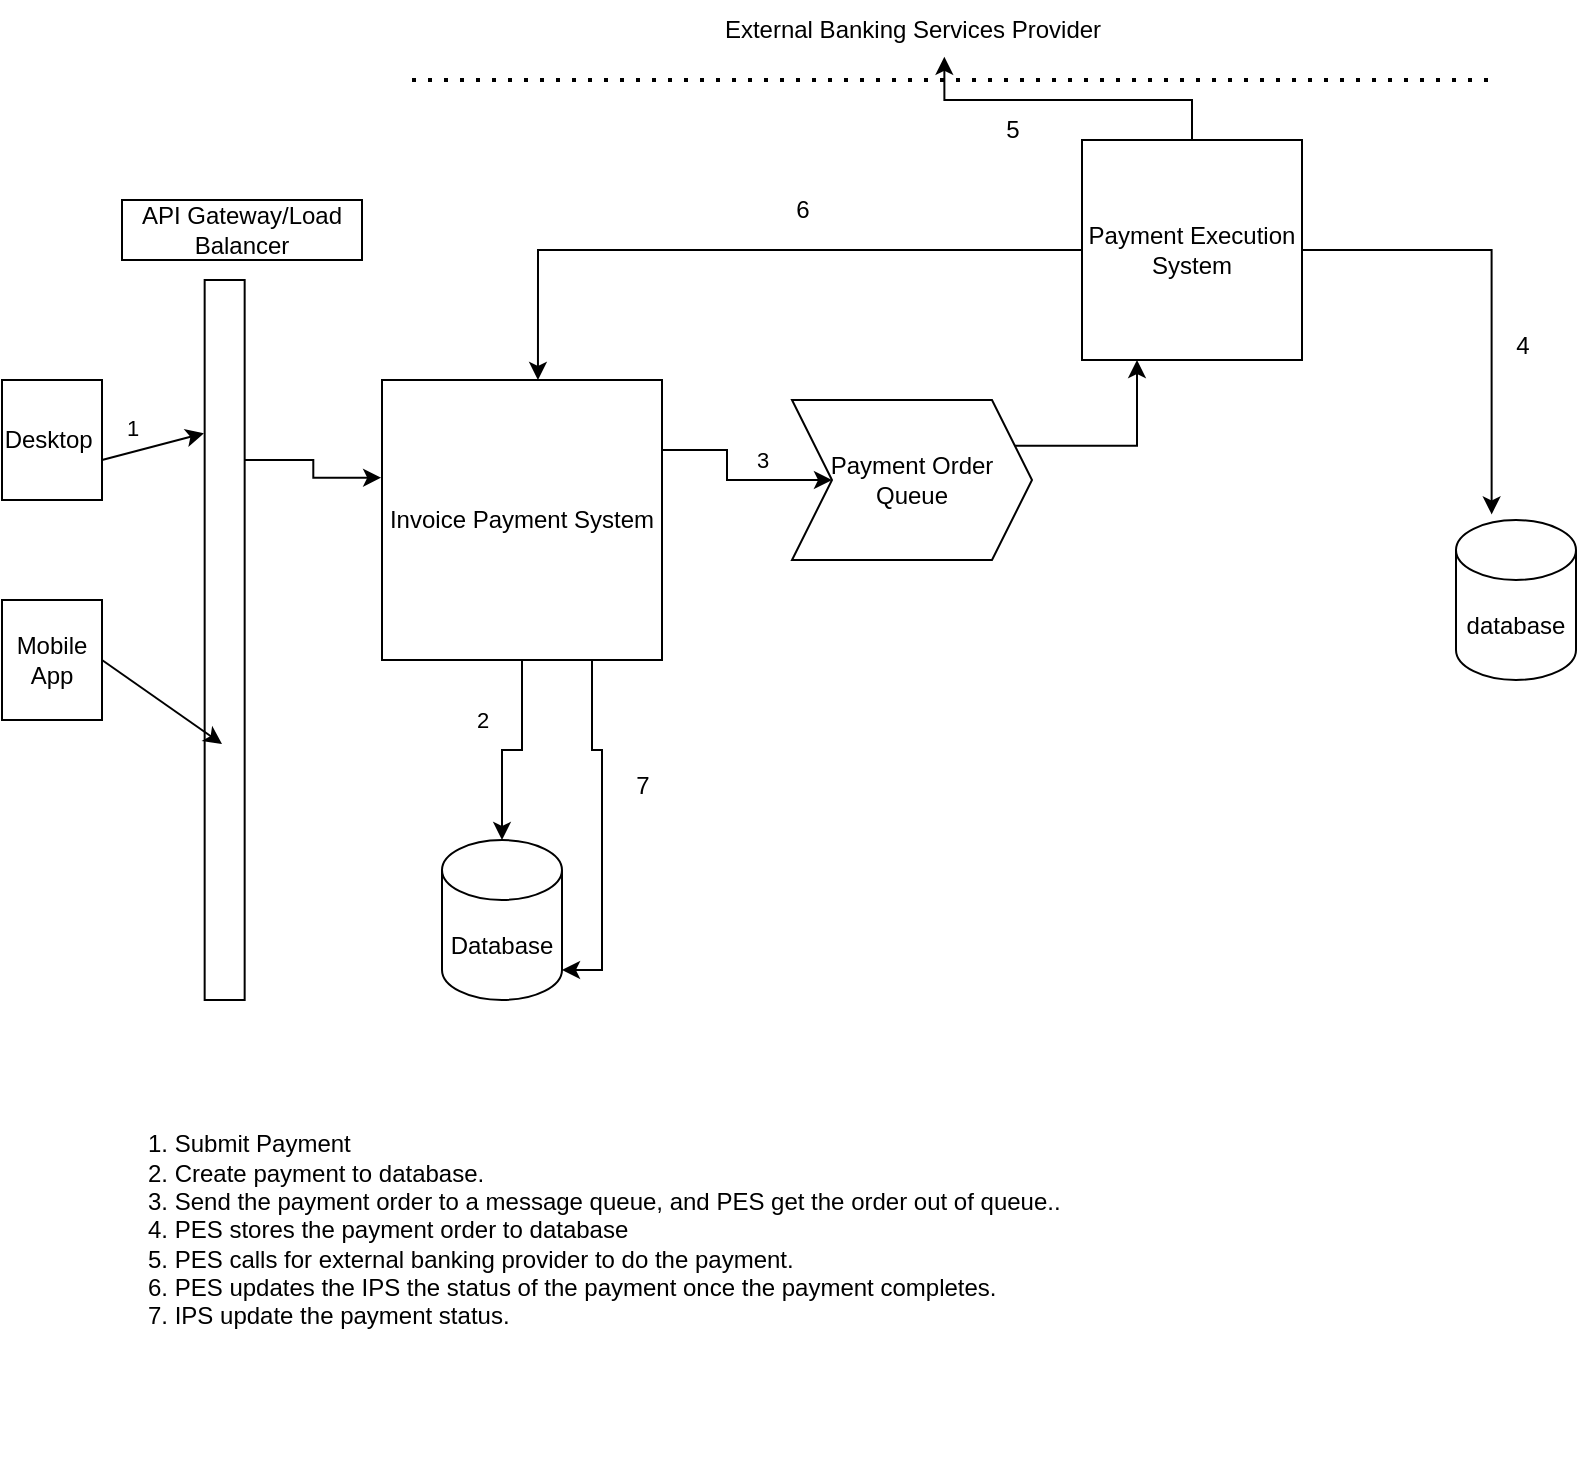 <mxfile version="22.0.4" type="device">
  <diagram id="C5RBs43oDa-KdzZeNtuy" name="Page-1">
    <mxGraphModel dx="980" dy="713" grid="1" gridSize="10" guides="1" tooltips="1" connect="1" arrows="1" fold="1" page="1" pageScale="1" pageWidth="827" pageHeight="1169" math="0" shadow="0">
      <root>
        <mxCell id="WIyWlLk6GJQsqaUBKTNV-0" />
        <mxCell id="WIyWlLk6GJQsqaUBKTNV-1" parent="WIyWlLk6GJQsqaUBKTNV-0" />
        <mxCell id="_H61D78e8y3B9Mx7qabn-0" value="Desktop&amp;nbsp;" style="rounded=0;whiteSpace=wrap;html=1;" vertex="1" parent="WIyWlLk6GJQsqaUBKTNV-1">
          <mxGeometry x="40" y="250" width="50" height="60" as="geometry" />
        </mxCell>
        <mxCell id="_H61D78e8y3B9Mx7qabn-1" value="Mobile App" style="rounded=0;whiteSpace=wrap;html=1;" vertex="1" parent="WIyWlLk6GJQsqaUBKTNV-1">
          <mxGeometry x="40" y="360" width="50" height="60" as="geometry" />
        </mxCell>
        <mxCell id="_H61D78e8y3B9Mx7qabn-4" value="" style="rounded=0;whiteSpace=wrap;html=1;" vertex="1" parent="WIyWlLk6GJQsqaUBKTNV-1">
          <mxGeometry x="141.33" y="200" width="20" height="360" as="geometry" />
        </mxCell>
        <mxCell id="_H61D78e8y3B9Mx7qabn-6" value="" style="endArrow=classic;html=1;rounded=0;entryX=-0.02;entryY=0.213;entryDx=0;entryDy=0;entryPerimeter=0;" edge="1" parent="WIyWlLk6GJQsqaUBKTNV-1" target="_H61D78e8y3B9Mx7qabn-4">
          <mxGeometry width="50" height="50" relative="1" as="geometry">
            <mxPoint x="90" y="290" as="sourcePoint" />
            <mxPoint x="140" y="240" as="targetPoint" />
          </mxGeometry>
        </mxCell>
        <mxCell id="_H61D78e8y3B9Mx7qabn-14" value="1" style="edgeLabel;html=1;align=center;verticalAlign=middle;resizable=0;points=[];" vertex="1" connectable="0" parent="_H61D78e8y3B9Mx7qabn-6">
          <mxGeometry x="-0.051" y="-2" relative="1" as="geometry">
            <mxPoint x="-10" y="-12" as="offset" />
          </mxGeometry>
        </mxCell>
        <mxCell id="_H61D78e8y3B9Mx7qabn-19" value="2" style="edgeLabel;html=1;align=center;verticalAlign=middle;resizable=0;points=[];" vertex="1" connectable="0" parent="_H61D78e8y3B9Mx7qabn-6">
          <mxGeometry x="-0.051" y="-2" relative="1" as="geometry">
            <mxPoint x="165" y="134" as="offset" />
          </mxGeometry>
        </mxCell>
        <mxCell id="_H61D78e8y3B9Mx7qabn-7" value="" style="endArrow=classic;html=1;rounded=0;entryX=-0.02;entryY=0.213;entryDx=0;entryDy=0;entryPerimeter=0;exitX=1;exitY=0.5;exitDx=0;exitDy=0;" edge="1" parent="WIyWlLk6GJQsqaUBKTNV-1" source="_H61D78e8y3B9Mx7qabn-1">
          <mxGeometry width="50" height="50" relative="1" as="geometry">
            <mxPoint x="80" y="585" as="sourcePoint" />
            <mxPoint x="150" y="432" as="targetPoint" />
          </mxGeometry>
        </mxCell>
        <mxCell id="_H61D78e8y3B9Mx7qabn-8" value="API Gateway/Load&lt;br&gt;Balancer" style="whiteSpace=wrap;html=1;" vertex="1" parent="WIyWlLk6GJQsqaUBKTNV-1">
          <mxGeometry x="100" y="160" width="120" height="30" as="geometry" />
        </mxCell>
        <mxCell id="_H61D78e8y3B9Mx7qabn-18" value="" style="edgeStyle=orthogonalEdgeStyle;rounded=0;orthogonalLoop=1;jettySize=auto;html=1;" edge="1" parent="WIyWlLk6GJQsqaUBKTNV-1" source="_H61D78e8y3B9Mx7qabn-10" target="_H61D78e8y3B9Mx7qabn-17">
          <mxGeometry relative="1" as="geometry" />
        </mxCell>
        <mxCell id="_H61D78e8y3B9Mx7qabn-35" style="edgeStyle=orthogonalEdgeStyle;rounded=0;orthogonalLoop=1;jettySize=auto;html=1;exitX=1;exitY=0.25;exitDx=0;exitDy=0;" edge="1" parent="WIyWlLk6GJQsqaUBKTNV-1" source="_H61D78e8y3B9Mx7qabn-10" target="_H61D78e8y3B9Mx7qabn-34">
          <mxGeometry relative="1" as="geometry" />
        </mxCell>
        <mxCell id="_H61D78e8y3B9Mx7qabn-10" value="Invoice Payment System" style="whiteSpace=wrap;html=1;aspect=fixed;" vertex="1" parent="WIyWlLk6GJQsqaUBKTNV-1">
          <mxGeometry x="230" y="250" width="140" height="140" as="geometry" />
        </mxCell>
        <mxCell id="_H61D78e8y3B9Mx7qabn-12" style="edgeStyle=orthogonalEdgeStyle;rounded=0;orthogonalLoop=1;jettySize=auto;html=1;exitX=1;exitY=0.25;exitDx=0;exitDy=0;entryX=-0.003;entryY=0.349;entryDx=0;entryDy=0;entryPerimeter=0;" edge="1" parent="WIyWlLk6GJQsqaUBKTNV-1" source="_H61D78e8y3B9Mx7qabn-4" target="_H61D78e8y3B9Mx7qabn-10">
          <mxGeometry relative="1" as="geometry" />
        </mxCell>
        <mxCell id="_H61D78e8y3B9Mx7qabn-13" value="Payment Execution System" style="whiteSpace=wrap;html=1;aspect=fixed;" vertex="1" parent="WIyWlLk6GJQsqaUBKTNV-1">
          <mxGeometry x="580" y="130" width="110" height="110" as="geometry" />
        </mxCell>
        <mxCell id="_H61D78e8y3B9Mx7qabn-16" value="1. Submit Payment&lt;br&gt;2. Create payment to database.&lt;br&gt;3. Send the payment order to a message queue, and PES get the order out of queue..&lt;br&gt;4. PES stores the payment order to database&lt;br&gt;5. PES calls for external banking provider to do the payment.&lt;br&gt;6. PES updates the IPS the status of the payment once the payment completes.&lt;br&gt;7. IPS update the payment status." style="text;strokeColor=none;fillColor=none;html=1;whiteSpace=wrap;verticalAlign=middle;overflow=hidden;" vertex="1" parent="WIyWlLk6GJQsqaUBKTNV-1">
          <mxGeometry x="111" y="560" width="530" height="230" as="geometry" />
        </mxCell>
        <mxCell id="_H61D78e8y3B9Mx7qabn-17" value="Database" style="shape=cylinder3;whiteSpace=wrap;html=1;boundedLbl=1;backgroundOutline=1;size=15;" vertex="1" parent="WIyWlLk6GJQsqaUBKTNV-1">
          <mxGeometry x="260" y="480" width="60" height="80" as="geometry" />
        </mxCell>
        <mxCell id="_H61D78e8y3B9Mx7qabn-21" value="3" style="edgeLabel;html=1;align=center;verticalAlign=middle;resizable=0;points=[];" vertex="1" connectable="0" parent="WIyWlLk6GJQsqaUBKTNV-1">
          <mxGeometry x="425" y="280" as="geometry">
            <mxPoint x="-5" y="10" as="offset" />
          </mxGeometry>
        </mxCell>
        <mxCell id="_H61D78e8y3B9Mx7qabn-22" value="database" style="shape=cylinder3;whiteSpace=wrap;html=1;boundedLbl=1;backgroundOutline=1;size=15;" vertex="1" parent="WIyWlLk6GJQsqaUBKTNV-1">
          <mxGeometry x="767" y="320" width="60" height="80" as="geometry" />
        </mxCell>
        <mxCell id="_H61D78e8y3B9Mx7qabn-25" value="" style="endArrow=none;dashed=1;html=1;dashPattern=1 3;strokeWidth=2;rounded=0;" edge="1" parent="WIyWlLk6GJQsqaUBKTNV-1">
          <mxGeometry width="50" height="50" relative="1" as="geometry">
            <mxPoint x="245" y="100" as="sourcePoint" />
            <mxPoint x="785" y="100" as="targetPoint" />
          </mxGeometry>
        </mxCell>
        <mxCell id="_H61D78e8y3B9Mx7qabn-26" value="External Banking Services Provider" style="text;html=1;align=center;verticalAlign=middle;resizable=0;points=[];autosize=1;strokeColor=none;fillColor=none;" vertex="1" parent="WIyWlLk6GJQsqaUBKTNV-1">
          <mxGeometry x="390" y="60" width="210" height="30" as="geometry" />
        </mxCell>
        <mxCell id="_H61D78e8y3B9Mx7qabn-27" style="edgeStyle=orthogonalEdgeStyle;rounded=0;orthogonalLoop=1;jettySize=auto;html=1;entryX=0.577;entryY=0.947;entryDx=0;entryDy=0;entryPerimeter=0;" edge="1" parent="WIyWlLk6GJQsqaUBKTNV-1" source="_H61D78e8y3B9Mx7qabn-13" target="_H61D78e8y3B9Mx7qabn-26">
          <mxGeometry relative="1" as="geometry" />
        </mxCell>
        <mxCell id="_H61D78e8y3B9Mx7qabn-28" value="5" style="text;html=1;align=center;verticalAlign=middle;resizable=0;points=[];autosize=1;strokeColor=none;fillColor=none;" vertex="1" parent="WIyWlLk6GJQsqaUBKTNV-1">
          <mxGeometry x="530" y="110" width="30" height="30" as="geometry" />
        </mxCell>
        <mxCell id="_H61D78e8y3B9Mx7qabn-30" value="6" style="text;html=1;align=center;verticalAlign=middle;resizable=0;points=[];autosize=1;strokeColor=none;fillColor=none;" vertex="1" parent="WIyWlLk6GJQsqaUBKTNV-1">
          <mxGeometry x="425" y="150" width="30" height="30" as="geometry" />
        </mxCell>
        <mxCell id="_H61D78e8y3B9Mx7qabn-31" style="edgeStyle=orthogonalEdgeStyle;rounded=0;orthogonalLoop=1;jettySize=auto;html=1;exitX=0.75;exitY=1;exitDx=0;exitDy=0;entryX=1;entryY=1;entryDx=0;entryDy=-15;entryPerimeter=0;" edge="1" parent="WIyWlLk6GJQsqaUBKTNV-1" source="_H61D78e8y3B9Mx7qabn-10" target="_H61D78e8y3B9Mx7qabn-17">
          <mxGeometry relative="1" as="geometry" />
        </mxCell>
        <mxCell id="_H61D78e8y3B9Mx7qabn-32" value="7" style="text;html=1;align=center;verticalAlign=middle;resizable=0;points=[];autosize=1;strokeColor=none;fillColor=none;" vertex="1" parent="WIyWlLk6GJQsqaUBKTNV-1">
          <mxGeometry x="345" y="438" width="30" height="30" as="geometry" />
        </mxCell>
        <mxCell id="_H61D78e8y3B9Mx7qabn-36" style="edgeStyle=orthogonalEdgeStyle;rounded=0;orthogonalLoop=1;jettySize=auto;html=1;exitX=1;exitY=0.25;exitDx=0;exitDy=0;entryX=0.25;entryY=1;entryDx=0;entryDy=0;" edge="1" parent="WIyWlLk6GJQsqaUBKTNV-1" source="_H61D78e8y3B9Mx7qabn-34" target="_H61D78e8y3B9Mx7qabn-13">
          <mxGeometry relative="1" as="geometry" />
        </mxCell>
        <mxCell id="_H61D78e8y3B9Mx7qabn-34" value="Payment Order Queue" style="shape=step;perimeter=stepPerimeter;whiteSpace=wrap;html=1;fixedSize=1;" vertex="1" parent="WIyWlLk6GJQsqaUBKTNV-1">
          <mxGeometry x="435" y="260" width="120" height="80" as="geometry" />
        </mxCell>
        <mxCell id="_H61D78e8y3B9Mx7qabn-37" value="" style="edgeStyle=orthogonalEdgeStyle;rounded=0;orthogonalLoop=1;jettySize=auto;html=1;entryX=0.297;entryY=-0.035;entryDx=0;entryDy=0;entryPerimeter=0;" edge="1" parent="WIyWlLk6GJQsqaUBKTNV-1" source="_H61D78e8y3B9Mx7qabn-13" target="_H61D78e8y3B9Mx7qabn-22">
          <mxGeometry relative="1" as="geometry">
            <mxPoint x="770" y="265" as="targetPoint" />
            <mxPoint x="690" y="185" as="sourcePoint" />
          </mxGeometry>
        </mxCell>
        <mxCell id="_H61D78e8y3B9Mx7qabn-38" value="4" style="text;html=1;align=center;verticalAlign=middle;resizable=0;points=[];autosize=1;strokeColor=none;fillColor=none;" vertex="1" parent="WIyWlLk6GJQsqaUBKTNV-1">
          <mxGeometry x="785" y="218" width="30" height="30" as="geometry" />
        </mxCell>
        <mxCell id="_H61D78e8y3B9Mx7qabn-39" style="edgeStyle=orthogonalEdgeStyle;rounded=0;orthogonalLoop=1;jettySize=auto;html=1;entryX=0.557;entryY=0;entryDx=0;entryDy=0;entryPerimeter=0;" edge="1" parent="WIyWlLk6GJQsqaUBKTNV-1" source="_H61D78e8y3B9Mx7qabn-13" target="_H61D78e8y3B9Mx7qabn-10">
          <mxGeometry relative="1" as="geometry" />
        </mxCell>
      </root>
    </mxGraphModel>
  </diagram>
</mxfile>

